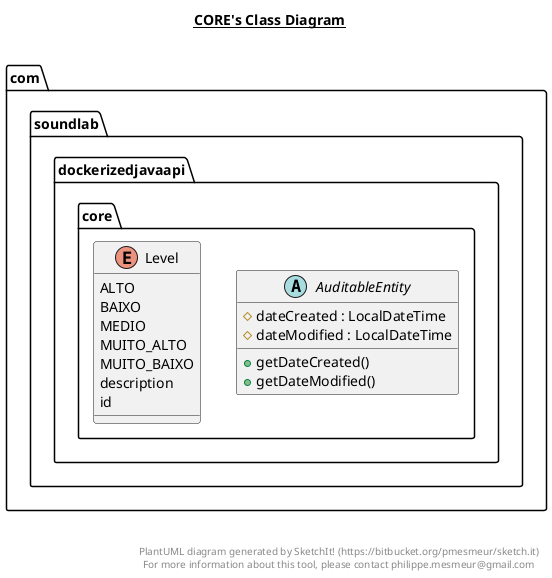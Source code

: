 @startuml

title __CORE's Class Diagram__\n

  namespace com.soundlab.dockerizedjavaapi {
    namespace core {
      abstract class com.soundlab.dockerizedjavaapi.core.AuditableEntity {
          # dateCreated : LocalDateTime
          # dateModified : LocalDateTime
          + getDateCreated()
          + getDateModified()
      }
    }
  }
  

  namespace com.soundlab.dockerizedjavaapi {
    namespace core {
      enum Level {
        ALTO
        BAIXO
        MEDIO
        MUITO_ALTO
        MUITO_BAIXO
        description
        id
      }
    }
  }
  



right footer


PlantUML diagram generated by SketchIt! (https://bitbucket.org/pmesmeur/sketch.it)
For more information about this tool, please contact philippe.mesmeur@gmail.com
endfooter

@enduml

